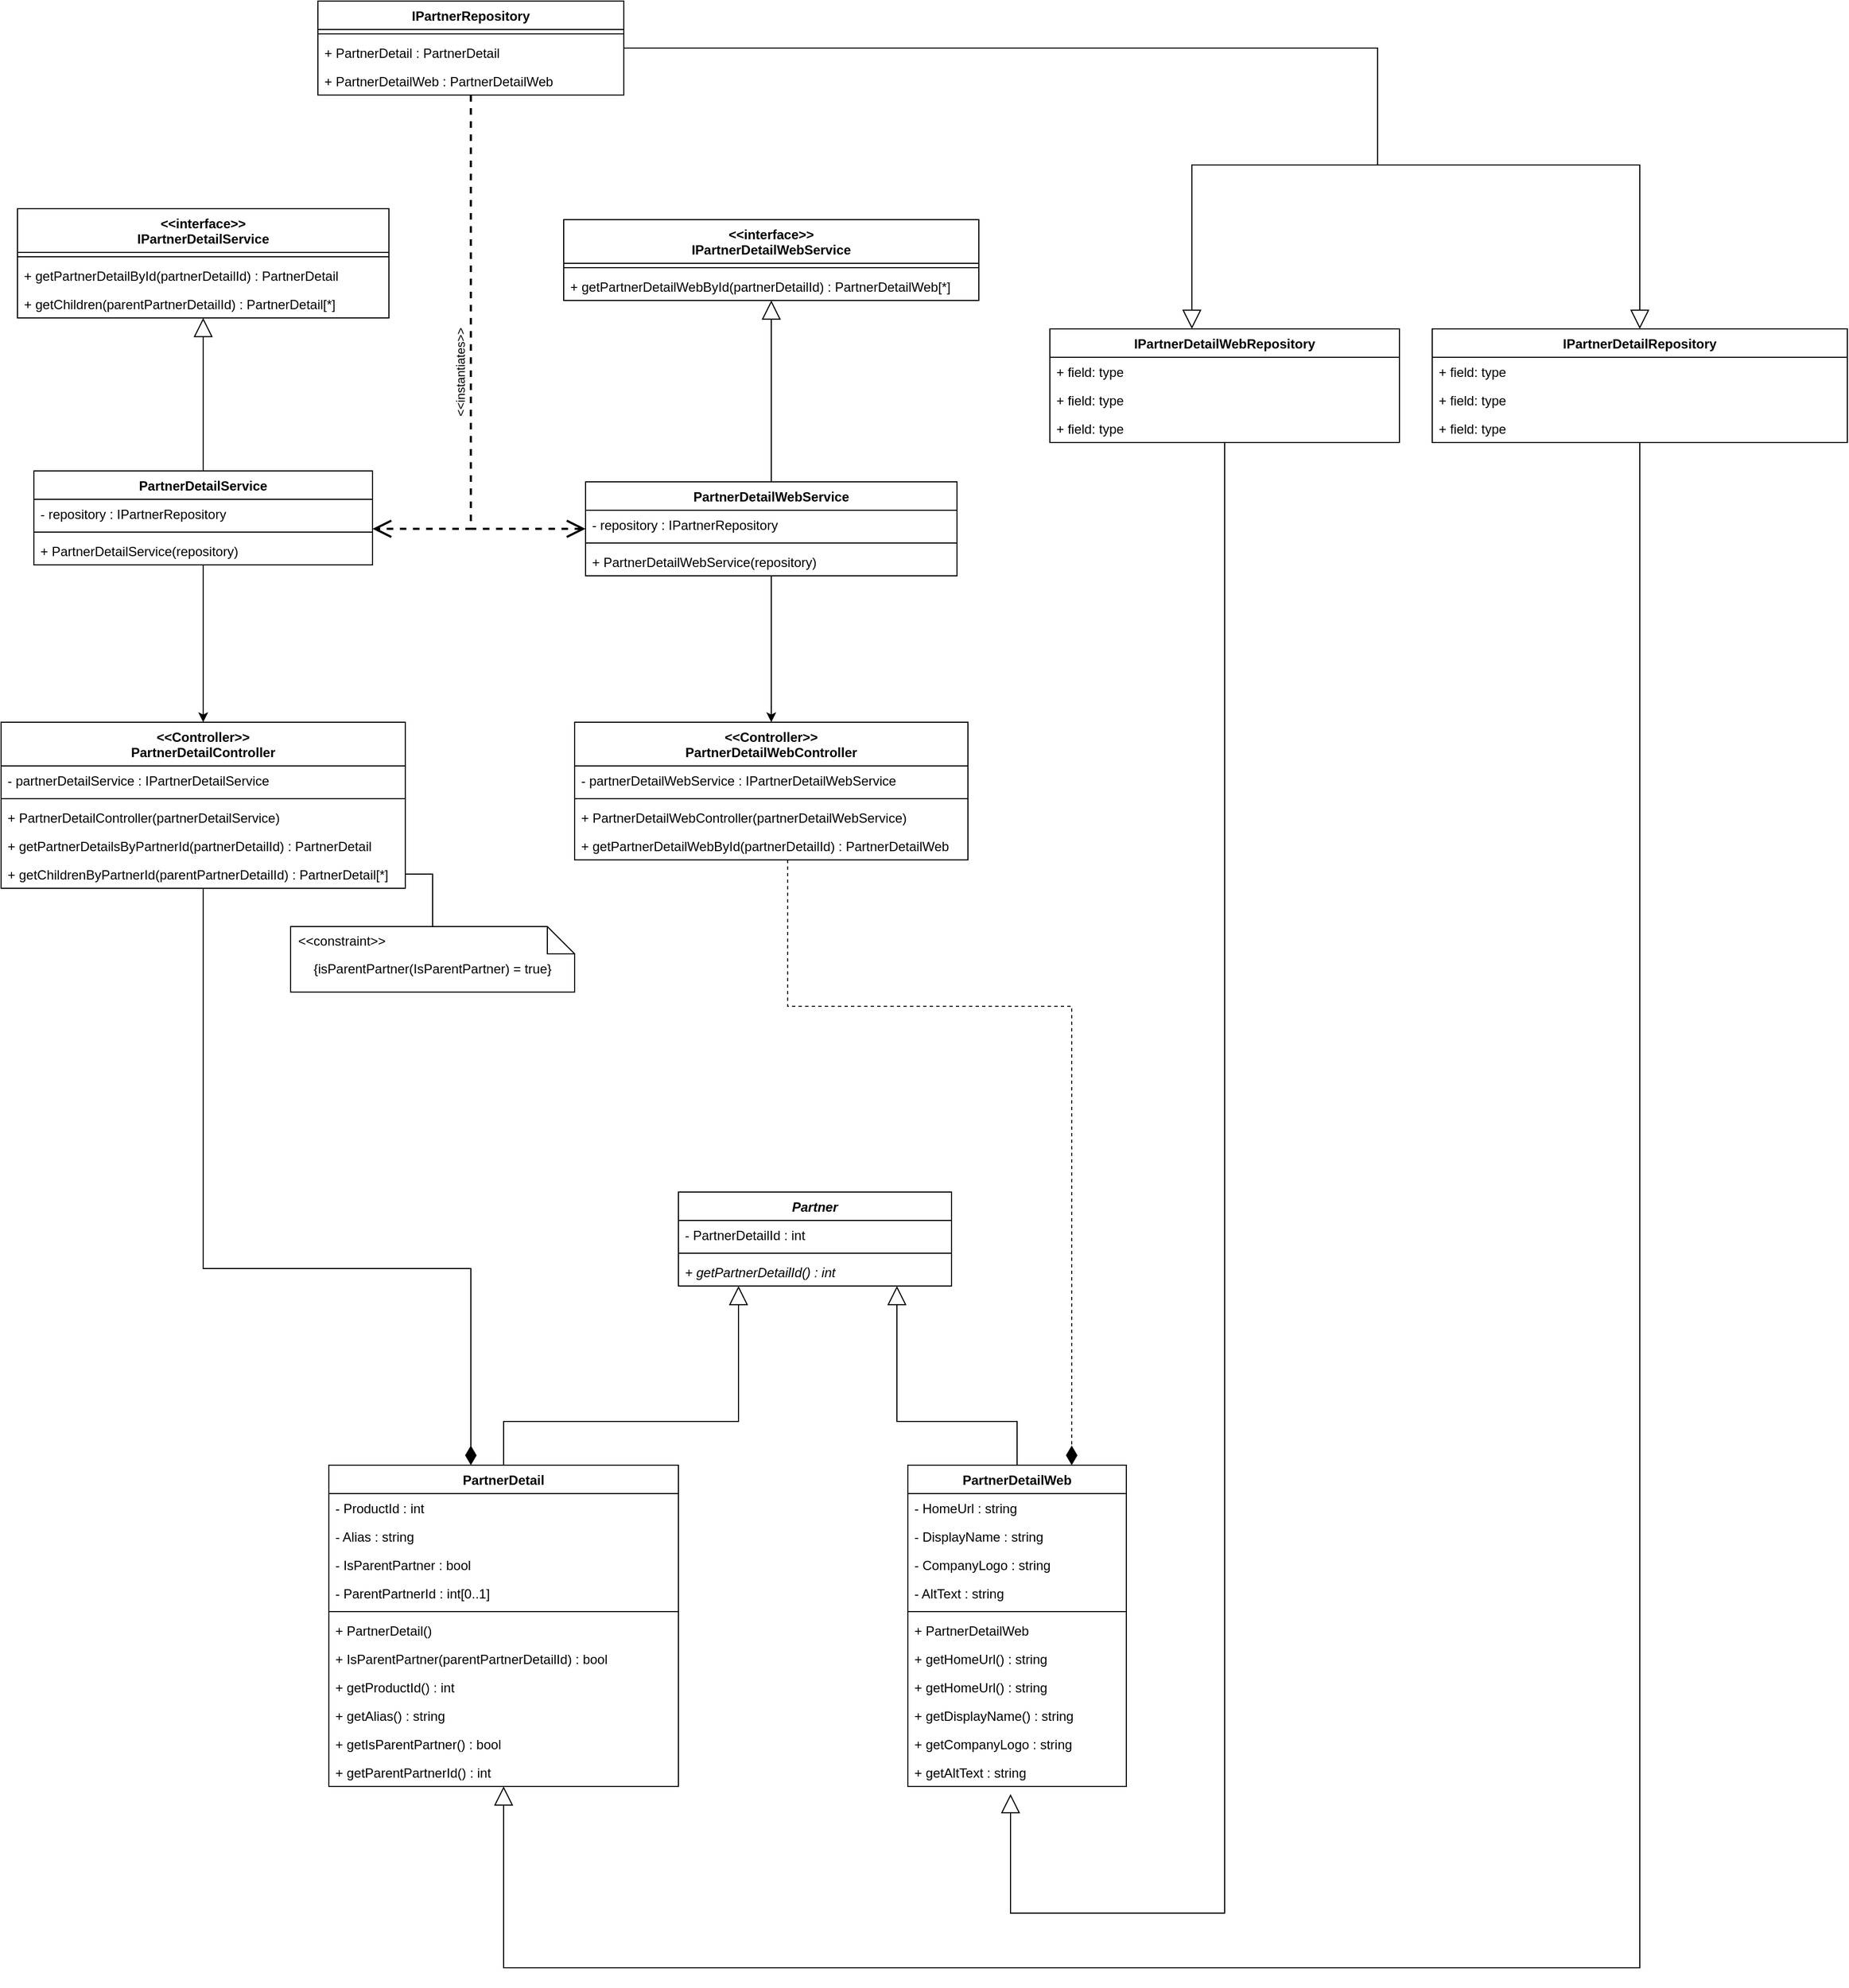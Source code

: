 <mxfile version="13.8.8" type="github">
  <diagram id="JFlCuwMhZZcMJILRrFdY" name="Page-1">
    <mxGraphModel dx="2024" dy="1218" grid="1" gridSize="10" guides="1" tooltips="1" connect="1" arrows="1" fold="1" page="1" pageScale="1" pageWidth="2336" pageHeight="1654" math="0" shadow="0">
      <root>
        <mxCell id="0" />
        <mxCell id="1" parent="0" />
        <mxCell id="4J9gVVPXhBhF94vH3yUa-1" value="PartnerDetail" style="swimlane;fontStyle=1;align=center;verticalAlign=top;childLayout=stackLayout;horizontal=1;startSize=26;horizontalStack=0;resizeParent=1;resizeParentMax=0;resizeLast=0;collapsible=1;marginBottom=0;" parent="1" vertex="1">
          <mxGeometry x="370" y="1390" width="320" height="294" as="geometry" />
        </mxCell>
        <mxCell id="4J9gVVPXhBhF94vH3yUa-42" value="- ProductId : int" style="text;strokeColor=none;fillColor=none;align=left;verticalAlign=top;spacingLeft=4;spacingRight=4;overflow=hidden;rotatable=0;points=[[0,0.5],[1,0.5]];portConstraint=eastwest;" parent="4J9gVVPXhBhF94vH3yUa-1" vertex="1">
          <mxGeometry y="26" width="320" height="26" as="geometry" />
        </mxCell>
        <mxCell id="4J9gVVPXhBhF94vH3yUa-6" value="- Alias : string" style="text;strokeColor=none;fillColor=none;align=left;verticalAlign=top;spacingLeft=4;spacingRight=4;overflow=hidden;rotatable=0;points=[[0,0.5],[1,0.5]];portConstraint=eastwest;" parent="4J9gVVPXhBhF94vH3yUa-1" vertex="1">
          <mxGeometry y="52" width="320" height="26" as="geometry" />
        </mxCell>
        <mxCell id="4J9gVVPXhBhF94vH3yUa-7" value="- IsParentPartner : bool" style="text;strokeColor=none;fillColor=none;align=left;verticalAlign=top;spacingLeft=4;spacingRight=4;overflow=hidden;rotatable=0;points=[[0,0.5],[1,0.5]];portConstraint=eastwest;" parent="4J9gVVPXhBhF94vH3yUa-1" vertex="1">
          <mxGeometry y="78" width="320" height="26" as="geometry" />
        </mxCell>
        <mxCell id="4J9gVVPXhBhF94vH3yUa-8" value="- ParentPartnerId : int[0..1]" style="text;strokeColor=none;fillColor=none;align=left;verticalAlign=top;spacingLeft=4;spacingRight=4;overflow=hidden;rotatable=0;points=[[0,0.5],[1,0.5]];portConstraint=eastwest;" parent="4J9gVVPXhBhF94vH3yUa-1" vertex="1">
          <mxGeometry y="104" width="320" height="26" as="geometry" />
        </mxCell>
        <mxCell id="4J9gVVPXhBhF94vH3yUa-3" value="" style="line;strokeWidth=1;fillColor=none;align=left;verticalAlign=middle;spacingTop=-1;spacingLeft=3;spacingRight=3;rotatable=0;labelPosition=right;points=[];portConstraint=eastwest;" parent="4J9gVVPXhBhF94vH3yUa-1" vertex="1">
          <mxGeometry y="130" width="320" height="8" as="geometry" />
        </mxCell>
        <mxCell id="4J9gVVPXhBhF94vH3yUa-39" value="+ PartnerDetail()" style="text;strokeColor=none;fillColor=none;align=left;verticalAlign=top;spacingLeft=4;spacingRight=4;overflow=hidden;rotatable=0;points=[[0,0.5],[1,0.5]];portConstraint=eastwest;" parent="4J9gVVPXhBhF94vH3yUa-1" vertex="1">
          <mxGeometry y="138" width="320" height="26" as="geometry" />
        </mxCell>
        <mxCell id="4J9gVVPXhBhF94vH3yUa-57" value="+ IsParentPartner(parentPartnerDetailId) : bool" style="text;strokeColor=none;fillColor=none;align=left;verticalAlign=top;spacingLeft=4;spacingRight=4;overflow=hidden;rotatable=0;points=[[0,0.5],[1,0.5]];portConstraint=eastwest;" parent="4J9gVVPXhBhF94vH3yUa-1" vertex="1">
          <mxGeometry y="164" width="320" height="26" as="geometry" />
        </mxCell>
        <mxCell id="4J9gVVPXhBhF94vH3yUa-45" value="+ getProductId() : int" style="text;strokeColor=none;fillColor=none;align=left;verticalAlign=top;spacingLeft=4;spacingRight=4;overflow=hidden;rotatable=0;points=[[0,0.5],[1,0.5]];portConstraint=eastwest;" parent="4J9gVVPXhBhF94vH3yUa-1" vertex="1">
          <mxGeometry y="190" width="320" height="26" as="geometry" />
        </mxCell>
        <mxCell id="4J9gVVPXhBhF94vH3yUa-46" value="+ getAlias() : string" style="text;strokeColor=none;fillColor=none;align=left;verticalAlign=top;spacingLeft=4;spacingRight=4;overflow=hidden;rotatable=0;points=[[0,0.5],[1,0.5]];portConstraint=eastwest;" parent="4J9gVVPXhBhF94vH3yUa-1" vertex="1">
          <mxGeometry y="216" width="320" height="26" as="geometry" />
        </mxCell>
        <mxCell id="4J9gVVPXhBhF94vH3yUa-47" value="+ getIsParentPartner() : bool" style="text;strokeColor=none;fillColor=none;align=left;verticalAlign=top;spacingLeft=4;spacingRight=4;overflow=hidden;rotatable=0;points=[[0,0.5],[1,0.5]];portConstraint=eastwest;" parent="4J9gVVPXhBhF94vH3yUa-1" vertex="1">
          <mxGeometry y="242" width="320" height="26" as="geometry" />
        </mxCell>
        <mxCell id="4J9gVVPXhBhF94vH3yUa-48" value="+ getParentPartnerId() : int" style="text;strokeColor=none;fillColor=none;align=left;verticalAlign=top;spacingLeft=4;spacingRight=4;overflow=hidden;rotatable=0;points=[[0,0.5],[1,0.5]];portConstraint=eastwest;" parent="4J9gVVPXhBhF94vH3yUa-1" vertex="1">
          <mxGeometry y="268" width="320" height="26" as="geometry" />
        </mxCell>
        <mxCell id="0JB3OAhcObNb3hOoxOpN-58" style="edgeStyle=orthogonalEdgeStyle;rounded=0;orthogonalLoop=1;jettySize=auto;html=1;entryX=0.75;entryY=0;entryDx=0;entryDy=0;dashed=1;endArrow=diamondThin;endFill=1;endSize=15;strokeWidth=1;" edge="1" parent="1" source="4J9gVVPXhBhF94vH3yUa-9" target="4J9gVVPXhBhF94vH3yUa-13">
          <mxGeometry relative="1" as="geometry">
            <Array as="points">
              <mxPoint x="790" y="970" />
              <mxPoint x="1050" y="970" />
            </Array>
          </mxGeometry>
        </mxCell>
        <mxCell id="4J9gVVPXhBhF94vH3yUa-9" value="&lt;&lt;Controller&gt;&gt;&#xa;PartnerDetailWebController" style="swimlane;fontStyle=1;align=center;verticalAlign=top;childLayout=stackLayout;horizontal=1;startSize=40;horizontalStack=0;resizeParent=1;resizeParentMax=0;resizeLast=0;collapsible=1;marginBottom=0;" parent="1" vertex="1">
          <mxGeometry x="595" y="710" width="360" height="126" as="geometry" />
        </mxCell>
        <mxCell id="4J9gVVPXhBhF94vH3yUa-10" value="- partnerDetailWebService : IPartnerDetailWebService" style="text;strokeColor=none;fillColor=none;align=left;verticalAlign=top;spacingLeft=4;spacingRight=4;overflow=hidden;rotatable=0;points=[[0,0.5],[1,0.5]];portConstraint=eastwest;" parent="4J9gVVPXhBhF94vH3yUa-9" vertex="1">
          <mxGeometry y="40" width="360" height="26" as="geometry" />
        </mxCell>
        <mxCell id="4J9gVVPXhBhF94vH3yUa-11" value="" style="line;strokeWidth=1;fillColor=none;align=left;verticalAlign=middle;spacingTop=-1;spacingLeft=3;spacingRight=3;rotatable=0;labelPosition=right;points=[];portConstraint=eastwest;" parent="4J9gVVPXhBhF94vH3yUa-9" vertex="1">
          <mxGeometry y="66" width="360" height="8" as="geometry" />
        </mxCell>
        <mxCell id="4J9gVVPXhBhF94vH3yUa-60" value="+ PartnerDetailWebController(partnerDetailWebService)" style="text;strokeColor=none;fillColor=none;align=left;verticalAlign=top;spacingLeft=4;spacingRight=4;overflow=hidden;rotatable=0;points=[[0,0.5],[1,0.5]];portConstraint=eastwest;" parent="4J9gVVPXhBhF94vH3yUa-9" vertex="1">
          <mxGeometry y="74" width="360" height="26" as="geometry" />
        </mxCell>
        <mxCell id="4J9gVVPXhBhF94vH3yUa-12" value="+ getPartnerDetailWebById(partnerDetailId) : PartnerDetailWeb" style="text;strokeColor=none;fillColor=none;align=left;verticalAlign=top;spacingLeft=4;spacingRight=4;overflow=hidden;rotatable=0;points=[[0,0.5],[1,0.5]];portConstraint=eastwest;" parent="4J9gVVPXhBhF94vH3yUa-9" vertex="1">
          <mxGeometry y="100" width="360" height="26" as="geometry" />
        </mxCell>
        <mxCell id="4J9gVVPXhBhF94vH3yUa-13" value="PartnerDetailWeb" style="swimlane;fontStyle=1;align=center;verticalAlign=top;childLayout=stackLayout;horizontal=1;startSize=26;horizontalStack=0;resizeParent=1;resizeParentMax=0;resizeLast=0;collapsible=1;marginBottom=0;" parent="1" vertex="1">
          <mxGeometry x="900" y="1390" width="200" height="294" as="geometry" />
        </mxCell>
        <mxCell id="4J9gVVPXhBhF94vH3yUa-17" value="- HomeUrl : string" style="text;strokeColor=none;fillColor=none;align=left;verticalAlign=top;spacingLeft=4;spacingRight=4;overflow=hidden;rotatable=0;points=[[0,0.5],[1,0.5]];portConstraint=eastwest;" parent="4J9gVVPXhBhF94vH3yUa-13" vertex="1">
          <mxGeometry y="26" width="200" height="26" as="geometry" />
        </mxCell>
        <mxCell id="4J9gVVPXhBhF94vH3yUa-18" value="- DisplayName : string" style="text;strokeColor=none;fillColor=none;align=left;verticalAlign=top;spacingLeft=4;spacingRight=4;overflow=hidden;rotatable=0;points=[[0,0.5],[1,0.5]];portConstraint=eastwest;" parent="4J9gVVPXhBhF94vH3yUa-13" vertex="1">
          <mxGeometry y="52" width="200" height="26" as="geometry" />
        </mxCell>
        <mxCell id="4J9gVVPXhBhF94vH3yUa-20" value="- CompanyLogo : string" style="text;strokeColor=none;fillColor=none;align=left;verticalAlign=top;spacingLeft=4;spacingRight=4;overflow=hidden;rotatable=0;points=[[0,0.5],[1,0.5]];portConstraint=eastwest;" parent="4J9gVVPXhBhF94vH3yUa-13" vertex="1">
          <mxGeometry y="78" width="200" height="26" as="geometry" />
        </mxCell>
        <mxCell id="4J9gVVPXhBhF94vH3yUa-19" value="- AltText : string" style="text;strokeColor=none;fillColor=none;align=left;verticalAlign=top;spacingLeft=4;spacingRight=4;overflow=hidden;rotatable=0;points=[[0,0.5],[1,0.5]];portConstraint=eastwest;" parent="4J9gVVPXhBhF94vH3yUa-13" vertex="1">
          <mxGeometry y="104" width="200" height="26" as="geometry" />
        </mxCell>
        <mxCell id="4J9gVVPXhBhF94vH3yUa-15" value="" style="line;strokeWidth=1;fillColor=none;align=left;verticalAlign=middle;spacingTop=-1;spacingLeft=3;spacingRight=3;rotatable=0;labelPosition=right;points=[];portConstraint=eastwest;" parent="4J9gVVPXhBhF94vH3yUa-13" vertex="1">
          <mxGeometry y="130" width="200" height="8" as="geometry" />
        </mxCell>
        <mxCell id="4J9gVVPXhBhF94vH3yUa-56" value="+ PartnerDetailWeb" style="text;strokeColor=none;fillColor=none;align=left;verticalAlign=top;spacingLeft=4;spacingRight=4;overflow=hidden;rotatable=0;points=[[0,0.5],[1,0.5]];portConstraint=eastwest;" parent="4J9gVVPXhBhF94vH3yUa-13" vertex="1">
          <mxGeometry y="138" width="200" height="26" as="geometry" />
        </mxCell>
        <mxCell id="4J9gVVPXhBhF94vH3yUa-58" value="+ getHomeUrl() : string" style="text;strokeColor=none;fillColor=none;align=left;verticalAlign=top;spacingLeft=4;spacingRight=4;overflow=hidden;rotatable=0;points=[[0,0.5],[1,0.5]];portConstraint=eastwest;" parent="4J9gVVPXhBhF94vH3yUa-13" vertex="1">
          <mxGeometry y="164" width="200" height="26" as="geometry" />
        </mxCell>
        <mxCell id="4J9gVVPXhBhF94vH3yUa-16" value="+ getHomeUrl() : string" style="text;strokeColor=none;fillColor=none;align=left;verticalAlign=top;spacingLeft=4;spacingRight=4;overflow=hidden;rotatable=0;points=[[0,0.5],[1,0.5]];portConstraint=eastwest;" parent="4J9gVVPXhBhF94vH3yUa-13" vertex="1">
          <mxGeometry y="190" width="200" height="26" as="geometry" />
        </mxCell>
        <mxCell id="4J9gVVPXhBhF94vH3yUa-49" value="+ getDisplayName() : string" style="text;strokeColor=none;fillColor=none;align=left;verticalAlign=top;spacingLeft=4;spacingRight=4;overflow=hidden;rotatable=0;points=[[0,0.5],[1,0.5]];portConstraint=eastwest;" parent="4J9gVVPXhBhF94vH3yUa-13" vertex="1">
          <mxGeometry y="216" width="200" height="26" as="geometry" />
        </mxCell>
        <mxCell id="4J9gVVPXhBhF94vH3yUa-50" value="+ getCompanyLogo : string" style="text;strokeColor=none;fillColor=none;align=left;verticalAlign=top;spacingLeft=4;spacingRight=4;overflow=hidden;rotatable=0;points=[[0,0.5],[1,0.5]];portConstraint=eastwest;" parent="4J9gVVPXhBhF94vH3yUa-13" vertex="1">
          <mxGeometry y="242" width="200" height="26" as="geometry" />
        </mxCell>
        <mxCell id="4J9gVVPXhBhF94vH3yUa-51" value="+ getAltText : string" style="text;strokeColor=none;fillColor=none;align=left;verticalAlign=top;spacingLeft=4;spacingRight=4;overflow=hidden;rotatable=0;points=[[0,0.5],[1,0.5]];portConstraint=eastwest;" parent="4J9gVVPXhBhF94vH3yUa-13" vertex="1">
          <mxGeometry y="268" width="200" height="26" as="geometry" />
        </mxCell>
        <mxCell id="4J9gVVPXhBhF94vH3yUa-21" value="Partner" style="swimlane;fontStyle=3;align=center;verticalAlign=top;childLayout=stackLayout;horizontal=1;startSize=26;horizontalStack=0;resizeParent=1;resizeParentMax=0;resizeLast=0;collapsible=1;marginBottom=0;" parent="1" vertex="1">
          <mxGeometry x="690" y="1140" width="250" height="86" as="geometry" />
        </mxCell>
        <mxCell id="4J9gVVPXhBhF94vH3yUa-22" value="- PartnerDetailId : int" style="text;strokeColor=none;fillColor=none;align=left;verticalAlign=top;spacingLeft=4;spacingRight=4;overflow=hidden;rotatable=0;points=[[0,0.5],[1,0.5]];portConstraint=eastwest;" parent="4J9gVVPXhBhF94vH3yUa-21" vertex="1">
          <mxGeometry y="26" width="250" height="26" as="geometry" />
        </mxCell>
        <mxCell id="4J9gVVPXhBhF94vH3yUa-23" value="" style="line;strokeWidth=1;fillColor=none;align=left;verticalAlign=middle;spacingTop=-1;spacingLeft=3;spacingRight=3;rotatable=0;labelPosition=right;points=[];portConstraint=eastwest;" parent="4J9gVVPXhBhF94vH3yUa-21" vertex="1">
          <mxGeometry y="52" width="250" height="8" as="geometry" />
        </mxCell>
        <mxCell id="4J9gVVPXhBhF94vH3yUa-24" value="+ getPartnerDetailId() : int" style="text;strokeColor=none;fillColor=none;align=left;verticalAlign=top;spacingLeft=4;spacingRight=4;overflow=hidden;rotatable=0;points=[[0,0.5],[1,0.5]];portConstraint=eastwest;fontStyle=2" parent="4J9gVVPXhBhF94vH3yUa-21" vertex="1">
          <mxGeometry y="60" width="250" height="26" as="geometry" />
        </mxCell>
        <mxCell id="4J9gVVPXhBhF94vH3yUa-28" value="" style="endArrow=block;endSize=15;endFill=0;shadow=0;strokeWidth=1;rounded=0;edgeStyle=elbowEdgeStyle;elbow=vertical;" parent="1" source="4J9gVVPXhBhF94vH3yUa-1" target="4J9gVVPXhBhF94vH3yUa-21" edge="1">
          <mxGeometry width="160" relative="1" as="geometry">
            <mxPoint x="550" y="1610" as="sourcePoint" />
            <mxPoint x="727" y="1278" as="targetPoint" />
            <Array as="points">
              <mxPoint x="745" y="1350" />
            </Array>
          </mxGeometry>
        </mxCell>
        <mxCell id="4J9gVVPXhBhF94vH3yUa-29" value="" style="endArrow=block;endSize=15;endFill=0;shadow=0;strokeWidth=1;rounded=0;edgeStyle=elbowEdgeStyle;elbow=vertical;" parent="1" source="4J9gVVPXhBhF94vH3yUa-13" target="4J9gVVPXhBhF94vH3yUa-21" edge="1">
          <mxGeometry width="160" relative="1" as="geometry">
            <mxPoint x="760" y="1446" as="sourcePoint" />
            <mxPoint x="745" y="1190" as="targetPoint" />
            <Array as="points">
              <mxPoint x="890" y="1350" />
              <mxPoint x="900" y="1710" />
            </Array>
          </mxGeometry>
        </mxCell>
        <mxCell id="0JB3OAhcObNb3hOoxOpN-43" style="edgeStyle=orthogonalEdgeStyle;rounded=0;orthogonalLoop=1;jettySize=auto;html=1;endArrow=diamondThin;endFill=1;strokeWidth=1;endSize=15;" edge="1" parent="1" source="4J9gVVPXhBhF94vH3yUa-33" target="4J9gVVPXhBhF94vH3yUa-1">
          <mxGeometry relative="1" as="geometry">
            <Array as="points">
              <mxPoint x="255" y="1210" />
              <mxPoint x="500" y="1210" />
            </Array>
          </mxGeometry>
        </mxCell>
        <mxCell id="4J9gVVPXhBhF94vH3yUa-33" value="&lt;&lt;Controller&gt;&gt;&#xa;PartnerDetailController" style="swimlane;fontStyle=1;align=center;verticalAlign=top;childLayout=stackLayout;horizontal=1;startSize=40;horizontalStack=0;resizeParent=1;resizeParentMax=0;resizeLast=0;collapsible=1;marginBottom=0;" parent="1" vertex="1">
          <mxGeometry x="70" y="710" width="370" height="152" as="geometry" />
        </mxCell>
        <mxCell id="4J9gVVPXhBhF94vH3yUa-34" value="- partnerDetailService : IPartnerDetailService" style="text;strokeColor=none;fillColor=none;align=left;verticalAlign=top;spacingLeft=4;spacingRight=4;overflow=hidden;rotatable=0;points=[[0,0.5],[1,0.5]];portConstraint=eastwest;" parent="4J9gVVPXhBhF94vH3yUa-33" vertex="1">
          <mxGeometry y="40" width="370" height="26" as="geometry" />
        </mxCell>
        <mxCell id="4J9gVVPXhBhF94vH3yUa-35" value="" style="line;strokeWidth=1;fillColor=none;align=left;verticalAlign=middle;spacingTop=-1;spacingLeft=3;spacingRight=3;rotatable=0;labelPosition=right;points=[];portConstraint=eastwest;" parent="4J9gVVPXhBhF94vH3yUa-33" vertex="1">
          <mxGeometry y="66" width="370" height="8" as="geometry" />
        </mxCell>
        <mxCell id="4J9gVVPXhBhF94vH3yUa-41" value="+ PartnerDetailController(partnerDetailService)" style="text;strokeColor=none;fillColor=none;align=left;verticalAlign=top;spacingLeft=4;spacingRight=4;overflow=hidden;rotatable=0;points=[[0,0.5],[1,0.5]];portConstraint=eastwest;" parent="4J9gVVPXhBhF94vH3yUa-33" vertex="1">
          <mxGeometry y="74" width="370" height="26" as="geometry" />
        </mxCell>
        <mxCell id="4J9gVVPXhBhF94vH3yUa-59" value="+ getPartnerDetailsByPartnerId(partnerDetailId) : PartnerDetail" style="text;strokeColor=none;fillColor=none;align=left;verticalAlign=top;spacingLeft=4;spacingRight=4;overflow=hidden;rotatable=0;points=[[0,0.5],[1,0.5]];portConstraint=eastwest;" parent="4J9gVVPXhBhF94vH3yUa-33" vertex="1">
          <mxGeometry y="100" width="370" height="26" as="geometry" />
        </mxCell>
        <mxCell id="4J9gVVPXhBhF94vH3yUa-36" value="+ getChildrenByPartnerId(parentPartnerDetailId) : PartnerDetail[*]" style="text;strokeColor=none;fillColor=none;align=left;verticalAlign=top;spacingLeft=4;spacingRight=4;overflow=hidden;rotatable=0;points=[[0,0.5],[1,0.5]];portConstraint=eastwest;" parent="4J9gVVPXhBhF94vH3yUa-33" vertex="1">
          <mxGeometry y="126" width="370" height="26" as="geometry" />
        </mxCell>
        <mxCell id="4J9gVVPXhBhF94vH3yUa-55" style="edgeStyle=orthogonalEdgeStyle;rounded=0;orthogonalLoop=1;jettySize=auto;html=1;startArrow=none;startFill=0;endArrow=none;endFill=0;" parent="1" source="4J9gVVPXhBhF94vH3yUa-52" target="4J9gVVPXhBhF94vH3yUa-36" edge="1">
          <mxGeometry relative="1" as="geometry" />
        </mxCell>
        <mxCell id="4J9gVVPXhBhF94vH3yUa-52" value="{isParentPartner(IsParentPartner) = true}" style="shape=note2;boundedLbl=1;whiteSpace=wrap;html=1;size=25;verticalAlign=top;align=center;" parent="1" vertex="1">
          <mxGeometry x="335" y="897" width="260" height="60" as="geometry" />
        </mxCell>
        <mxCell id="4J9gVVPXhBhF94vH3yUa-53" value="&lt;&lt;constraint&gt;&gt;" style="resizeWidth=1;part=1;strokeColor=none;fillColor=none;align=left;spacingLeft=5;" parent="4J9gVVPXhBhF94vH3yUa-52" vertex="1">
          <mxGeometry width="260" height="25" relative="1" as="geometry" />
        </mxCell>
        <mxCell id="0JB3OAhcObNb3hOoxOpN-1" value="&lt;&lt;interface&gt;&gt;&#xa;IPartnerDetailService" style="swimlane;fontStyle=1;align=center;verticalAlign=top;childLayout=stackLayout;horizontal=1;startSize=40;horizontalStack=0;resizeParent=1;resizeParentMax=0;resizeLast=0;collapsible=1;marginBottom=0;" vertex="1" parent="1">
          <mxGeometry x="85" y="240" width="340" height="100" as="geometry" />
        </mxCell>
        <mxCell id="0JB3OAhcObNb3hOoxOpN-3" value="" style="line;strokeWidth=1;fillColor=none;align=left;verticalAlign=middle;spacingTop=-1;spacingLeft=3;spacingRight=3;rotatable=0;labelPosition=right;points=[];portConstraint=eastwest;" vertex="1" parent="0JB3OAhcObNb3hOoxOpN-1">
          <mxGeometry y="40" width="340" height="8" as="geometry" />
        </mxCell>
        <mxCell id="0JB3OAhcObNb3hOoxOpN-4" value="+ getPartnerDetailById(partnerDetailId) : PartnerDetail" style="text;strokeColor=none;fillColor=none;align=left;verticalAlign=top;spacingLeft=4;spacingRight=4;overflow=hidden;rotatable=0;points=[[0,0.5],[1,0.5]];portConstraint=eastwest;" vertex="1" parent="0JB3OAhcObNb3hOoxOpN-1">
          <mxGeometry y="48" width="340" height="26" as="geometry" />
        </mxCell>
        <mxCell id="0JB3OAhcObNb3hOoxOpN-28" value="+ getChildren(parentPartnerDetailId) : PartnerDetail[*]" style="text;strokeColor=none;fillColor=none;align=left;verticalAlign=top;spacingLeft=4;spacingRight=4;overflow=hidden;rotatable=0;points=[[0,0.5],[1,0.5]];portConstraint=eastwest;" vertex="1" parent="0JB3OAhcObNb3hOoxOpN-1">
          <mxGeometry y="74" width="340" height="26" as="geometry" />
        </mxCell>
        <mxCell id="0JB3OAhcObNb3hOoxOpN-50" style="edgeStyle=orthogonalEdgeStyle;rounded=0;orthogonalLoop=1;jettySize=auto;html=1;dashed=1;endArrow=open;endFill=0;strokeWidth=2;endSize=13;" edge="1" parent="1" source="0JB3OAhcObNb3hOoxOpN-6" target="0JB3OAhcObNb3hOoxOpN-33">
          <mxGeometry relative="1" as="geometry">
            <Array as="points">
              <mxPoint x="500" y="533" />
            </Array>
          </mxGeometry>
        </mxCell>
        <mxCell id="0JB3OAhcObNb3hOoxOpN-55" style="edgeStyle=orthogonalEdgeStyle;rounded=0;orthogonalLoop=1;jettySize=auto;html=1;dashed=1;strokeWidth=2;endArrow=open;endFill=0;endSize=13;" edge="1" parent="1" source="0JB3OAhcObNb3hOoxOpN-6" target="0JB3OAhcObNb3hOoxOpN-37">
          <mxGeometry relative="1" as="geometry">
            <Array as="points">
              <mxPoint x="500" y="533" />
            </Array>
          </mxGeometry>
        </mxCell>
        <mxCell id="0JB3OAhcObNb3hOoxOpN-75" style="edgeStyle=orthogonalEdgeStyle;rounded=0;orthogonalLoop=1;jettySize=auto;html=1;entryX=0.5;entryY=0;entryDx=0;entryDy=0;endArrow=block;endFill=0;endSize=15;strokeWidth=1;" edge="1" parent="1" source="0JB3OAhcObNb3hOoxOpN-6" target="0JB3OAhcObNb3hOoxOpN-71">
          <mxGeometry relative="1" as="geometry">
            <Array as="points">
              <mxPoint x="1330" y="93" />
              <mxPoint x="1330" y="200" />
              <mxPoint x="1570" y="200" />
            </Array>
          </mxGeometry>
        </mxCell>
        <mxCell id="0JB3OAhcObNb3hOoxOpN-77" style="edgeStyle=orthogonalEdgeStyle;rounded=0;orthogonalLoop=1;jettySize=auto;html=1;endArrow=block;endFill=0;endSize=15;strokeWidth=1;" edge="1" parent="1" source="0JB3OAhcObNb3hOoxOpN-6" target="0JB3OAhcObNb3hOoxOpN-67">
          <mxGeometry relative="1" as="geometry">
            <Array as="points">
              <mxPoint x="1330" y="93" />
              <mxPoint x="1330" y="200" />
              <mxPoint x="1160" y="200" />
            </Array>
          </mxGeometry>
        </mxCell>
        <mxCell id="0JB3OAhcObNb3hOoxOpN-6" value="IPartnerRepository" style="swimlane;fontStyle=1;align=center;verticalAlign=top;childLayout=stackLayout;horizontal=1;startSize=26;horizontalStack=0;resizeParent=1;resizeParentMax=0;resizeLast=0;collapsible=1;marginBottom=0;" vertex="1" parent="1">
          <mxGeometry x="360" y="50" width="280" height="86" as="geometry" />
        </mxCell>
        <mxCell id="0JB3OAhcObNb3hOoxOpN-8" value="" style="line;strokeWidth=1;fillColor=none;align=left;verticalAlign=middle;spacingTop=-1;spacingLeft=3;spacingRight=3;rotatable=0;labelPosition=right;points=[];portConstraint=eastwest;" vertex="1" parent="0JB3OAhcObNb3hOoxOpN-6">
          <mxGeometry y="26" width="280" height="8" as="geometry" />
        </mxCell>
        <mxCell id="0JB3OAhcObNb3hOoxOpN-9" value="+ PartnerDetail : PartnerDetail" style="text;strokeColor=none;fillColor=none;align=left;verticalAlign=top;spacingLeft=4;spacingRight=4;overflow=hidden;rotatable=0;points=[[0,0.5],[1,0.5]];portConstraint=eastwest;" vertex="1" parent="0JB3OAhcObNb3hOoxOpN-6">
          <mxGeometry y="34" width="280" height="26" as="geometry" />
        </mxCell>
        <mxCell id="0JB3OAhcObNb3hOoxOpN-47" value="+ PartnerDetailWeb : PartnerDetailWeb" style="text;strokeColor=none;fillColor=none;align=left;verticalAlign=top;spacingLeft=4;spacingRight=4;overflow=hidden;rotatable=0;points=[[0,0.5],[1,0.5]];portConstraint=eastwest;" vertex="1" parent="0JB3OAhcObNb3hOoxOpN-6">
          <mxGeometry y="60" width="280" height="26" as="geometry" />
        </mxCell>
        <mxCell id="0JB3OAhcObNb3hOoxOpN-10" value="&lt;&lt;interface&gt;&gt;&#xa;IPartnerDetailWebService" style="swimlane;fontStyle=1;align=center;verticalAlign=top;childLayout=stackLayout;horizontal=1;startSize=40;horizontalStack=0;resizeParent=1;resizeParentMax=0;resizeLast=0;collapsible=1;marginBottom=0;" vertex="1" parent="1">
          <mxGeometry x="585" y="250" width="380" height="74" as="geometry" />
        </mxCell>
        <mxCell id="0JB3OAhcObNb3hOoxOpN-12" value="" style="line;strokeWidth=1;fillColor=none;align=left;verticalAlign=middle;spacingTop=-1;spacingLeft=3;spacingRight=3;rotatable=0;labelPosition=right;points=[];portConstraint=eastwest;" vertex="1" parent="0JB3OAhcObNb3hOoxOpN-10">
          <mxGeometry y="40" width="380" height="8" as="geometry" />
        </mxCell>
        <mxCell id="0JB3OAhcObNb3hOoxOpN-13" value="+ getPartnerDetailWebById(partnerDetailId) : PartnerDetailWeb[*]" style="text;strokeColor=none;fillColor=none;align=left;verticalAlign=top;spacingLeft=4;spacingRight=4;overflow=hidden;rotatable=0;points=[[0,0.5],[1,0.5]];portConstraint=eastwest;" vertex="1" parent="0JB3OAhcObNb3hOoxOpN-10">
          <mxGeometry y="48" width="380" height="26" as="geometry" />
        </mxCell>
        <mxCell id="0JB3OAhcObNb3hOoxOpN-22" value="" style="endArrow=block;endFill=0;endSize=15;html=1;" edge="1" parent="1" source="0JB3OAhcObNb3hOoxOpN-33" target="0JB3OAhcObNb3hOoxOpN-1">
          <mxGeometry width="160" relative="1" as="geometry">
            <mxPoint x="255" y="490" as="sourcePoint" />
            <mxPoint x="725" y="530" as="targetPoint" />
          </mxGeometry>
        </mxCell>
        <mxCell id="0JB3OAhcObNb3hOoxOpN-23" value="" style="endArrow=block;endFill=0;endSize=15;html=1;" edge="1" parent="1" source="0JB3OAhcObNb3hOoxOpN-37" target="0JB3OAhcObNb3hOoxOpN-10">
          <mxGeometry width="160" relative="1" as="geometry">
            <mxPoint x="775" y="490" as="sourcePoint" />
            <mxPoint x="258.451" y="404" as="targetPoint" />
          </mxGeometry>
        </mxCell>
        <mxCell id="0JB3OAhcObNb3hOoxOpN-41" style="edgeStyle=orthogonalEdgeStyle;rounded=0;orthogonalLoop=1;jettySize=auto;html=1;" edge="1" parent="1" source="0JB3OAhcObNb3hOoxOpN-33" target="4J9gVVPXhBhF94vH3yUa-33">
          <mxGeometry relative="1" as="geometry" />
        </mxCell>
        <mxCell id="0JB3OAhcObNb3hOoxOpN-33" value="PartnerDetailService" style="swimlane;fontStyle=1;align=center;verticalAlign=top;childLayout=stackLayout;horizontal=1;startSize=26;horizontalStack=0;resizeParent=1;resizeParentMax=0;resizeLast=0;collapsible=1;marginBottom=0;" vertex="1" parent="1">
          <mxGeometry x="100" y="480" width="310" height="86" as="geometry" />
        </mxCell>
        <mxCell id="0JB3OAhcObNb3hOoxOpN-34" value="- repository : IPartnerRepository" style="text;strokeColor=none;fillColor=none;align=left;verticalAlign=top;spacingLeft=4;spacingRight=4;overflow=hidden;rotatable=0;points=[[0,0.5],[1,0.5]];portConstraint=eastwest;" vertex="1" parent="0JB3OAhcObNb3hOoxOpN-33">
          <mxGeometry y="26" width="310" height="26" as="geometry" />
        </mxCell>
        <mxCell id="0JB3OAhcObNb3hOoxOpN-35" value="" style="line;strokeWidth=1;fillColor=none;align=left;verticalAlign=middle;spacingTop=-1;spacingLeft=3;spacingRight=3;rotatable=0;labelPosition=right;points=[];portConstraint=eastwest;" vertex="1" parent="0JB3OAhcObNb3hOoxOpN-33">
          <mxGeometry y="52" width="310" height="8" as="geometry" />
        </mxCell>
        <mxCell id="0JB3OAhcObNb3hOoxOpN-36" value="+ PartnerDetailService(repository)" style="text;strokeColor=none;fillColor=none;align=left;verticalAlign=top;spacingLeft=4;spacingRight=4;overflow=hidden;rotatable=0;points=[[0,0.5],[1,0.5]];portConstraint=eastwest;" vertex="1" parent="0JB3OAhcObNb3hOoxOpN-33">
          <mxGeometry y="60" width="310" height="26" as="geometry" />
        </mxCell>
        <mxCell id="0JB3OAhcObNb3hOoxOpN-42" style="edgeStyle=orthogonalEdgeStyle;rounded=0;orthogonalLoop=1;jettySize=auto;html=1;" edge="1" parent="1" source="0JB3OAhcObNb3hOoxOpN-37" target="4J9gVVPXhBhF94vH3yUa-9">
          <mxGeometry relative="1" as="geometry" />
        </mxCell>
        <mxCell id="0JB3OAhcObNb3hOoxOpN-37" value="PartnerDetailWebService" style="swimlane;fontStyle=1;align=center;verticalAlign=top;childLayout=stackLayout;horizontal=1;startSize=26;horizontalStack=0;resizeParent=1;resizeParentMax=0;resizeLast=0;collapsible=1;marginBottom=0;" vertex="1" parent="1">
          <mxGeometry x="605" y="490" width="340" height="86" as="geometry" />
        </mxCell>
        <mxCell id="0JB3OAhcObNb3hOoxOpN-38" value="- repository : IPartnerRepository" style="text;strokeColor=none;fillColor=none;align=left;verticalAlign=top;spacingLeft=4;spacingRight=4;overflow=hidden;rotatable=0;points=[[0,0.5],[1,0.5]];portConstraint=eastwest;" vertex="1" parent="0JB3OAhcObNb3hOoxOpN-37">
          <mxGeometry y="26" width="340" height="26" as="geometry" />
        </mxCell>
        <mxCell id="0JB3OAhcObNb3hOoxOpN-39" value="" style="line;strokeWidth=1;fillColor=none;align=left;verticalAlign=middle;spacingTop=-1;spacingLeft=3;spacingRight=3;rotatable=0;labelPosition=right;points=[];portConstraint=eastwest;" vertex="1" parent="0JB3OAhcObNb3hOoxOpN-37">
          <mxGeometry y="52" width="340" height="8" as="geometry" />
        </mxCell>
        <mxCell id="0JB3OAhcObNb3hOoxOpN-40" value="+ PartnerDetailWebService(repository)" style="text;strokeColor=none;fillColor=none;align=left;verticalAlign=top;spacingLeft=4;spacingRight=4;overflow=hidden;rotatable=0;points=[[0,0.5],[1,0.5]];portConstraint=eastwest;" vertex="1" parent="0JB3OAhcObNb3hOoxOpN-37">
          <mxGeometry y="60" width="340" height="26" as="geometry" />
        </mxCell>
        <mxCell id="0JB3OAhcObNb3hOoxOpN-56" value="&amp;lt;&amp;lt;instantiates&amp;gt;&amp;gt;" style="edgeLabel;html=1;align=center;verticalAlign=middle;resizable=0;points=[];rotation=-90;" vertex="1" connectable="0" parent="1">
          <mxGeometry x="490.0" y="390.001" as="geometry" />
        </mxCell>
        <mxCell id="0JB3OAhcObNb3hOoxOpN-78" style="edgeStyle=orthogonalEdgeStyle;rounded=0;orthogonalLoop=1;jettySize=auto;html=1;endArrow=block;endFill=0;endSize=15;strokeWidth=1;entryX=0.47;entryY=1.269;entryDx=0;entryDy=0;entryPerimeter=0;" edge="1" parent="1" source="0JB3OAhcObNb3hOoxOpN-67" target="4J9gVVPXhBhF94vH3yUa-51">
          <mxGeometry relative="1" as="geometry">
            <mxPoint x="540" y="1850" as="targetPoint" />
            <Array as="points">
              <mxPoint x="1190" y="1800" />
              <mxPoint x="994" y="1800" />
            </Array>
          </mxGeometry>
        </mxCell>
        <mxCell id="0JB3OAhcObNb3hOoxOpN-67" value="IPartnerDetailWebRepository" style="swimlane;fontStyle=1;childLayout=stackLayout;horizontal=1;startSize=26;fillColor=none;horizontalStack=0;resizeParent=1;resizeParentMax=0;resizeLast=0;collapsible=1;marginBottom=0;" vertex="1" parent="1">
          <mxGeometry x="1030" y="350" width="320" height="104" as="geometry" />
        </mxCell>
        <mxCell id="0JB3OAhcObNb3hOoxOpN-68" value="+ field: type" style="text;strokeColor=none;fillColor=none;align=left;verticalAlign=top;spacingLeft=4;spacingRight=4;overflow=hidden;rotatable=0;points=[[0,0.5],[1,0.5]];portConstraint=eastwest;" vertex="1" parent="0JB3OAhcObNb3hOoxOpN-67">
          <mxGeometry y="26" width="320" height="26" as="geometry" />
        </mxCell>
        <mxCell id="0JB3OAhcObNb3hOoxOpN-69" value="+ field: type" style="text;strokeColor=none;fillColor=none;align=left;verticalAlign=top;spacingLeft=4;spacingRight=4;overflow=hidden;rotatable=0;points=[[0,0.5],[1,0.5]];portConstraint=eastwest;" vertex="1" parent="0JB3OAhcObNb3hOoxOpN-67">
          <mxGeometry y="52" width="320" height="26" as="geometry" />
        </mxCell>
        <mxCell id="0JB3OAhcObNb3hOoxOpN-70" value="+ field: type" style="text;strokeColor=none;fillColor=none;align=left;verticalAlign=top;spacingLeft=4;spacingRight=4;overflow=hidden;rotatable=0;points=[[0,0.5],[1,0.5]];portConstraint=eastwest;" vertex="1" parent="0JB3OAhcObNb3hOoxOpN-67">
          <mxGeometry y="78" width="320" height="26" as="geometry" />
        </mxCell>
        <mxCell id="0JB3OAhcObNb3hOoxOpN-80" style="edgeStyle=orthogonalEdgeStyle;rounded=0;orthogonalLoop=1;jettySize=auto;html=1;endArrow=block;endFill=0;endSize=15;strokeWidth=1;entryX=0.5;entryY=1;entryDx=0;entryDy=0;" edge="1" parent="1" source="0JB3OAhcObNb3hOoxOpN-71" target="4J9gVVPXhBhF94vH3yUa-1">
          <mxGeometry relative="1" as="geometry">
            <mxPoint x="510" y="1690" as="targetPoint" />
            <Array as="points">
              <mxPoint x="1570" y="1850" />
              <mxPoint x="530" y="1850" />
            </Array>
          </mxGeometry>
        </mxCell>
        <mxCell id="0JB3OAhcObNb3hOoxOpN-71" value="IPartnerDetailRepository" style="swimlane;fontStyle=1;childLayout=stackLayout;horizontal=1;startSize=26;fillColor=none;horizontalStack=0;resizeParent=1;resizeParentMax=0;resizeLast=0;collapsible=1;marginBottom=0;" vertex="1" parent="1">
          <mxGeometry x="1380" y="350" width="380" height="104" as="geometry" />
        </mxCell>
        <mxCell id="0JB3OAhcObNb3hOoxOpN-72" value="+ field: type" style="text;strokeColor=none;fillColor=none;align=left;verticalAlign=top;spacingLeft=4;spacingRight=4;overflow=hidden;rotatable=0;points=[[0,0.5],[1,0.5]];portConstraint=eastwest;" vertex="1" parent="0JB3OAhcObNb3hOoxOpN-71">
          <mxGeometry y="26" width="380" height="26" as="geometry" />
        </mxCell>
        <mxCell id="0JB3OAhcObNb3hOoxOpN-73" value="+ field: type" style="text;strokeColor=none;fillColor=none;align=left;verticalAlign=top;spacingLeft=4;spacingRight=4;overflow=hidden;rotatable=0;points=[[0,0.5],[1,0.5]];portConstraint=eastwest;" vertex="1" parent="0JB3OAhcObNb3hOoxOpN-71">
          <mxGeometry y="52" width="380" height="26" as="geometry" />
        </mxCell>
        <mxCell id="0JB3OAhcObNb3hOoxOpN-74" value="+ field: type" style="text;strokeColor=none;fillColor=none;align=left;verticalAlign=top;spacingLeft=4;spacingRight=4;overflow=hidden;rotatable=0;points=[[0,0.5],[1,0.5]];portConstraint=eastwest;" vertex="1" parent="0JB3OAhcObNb3hOoxOpN-71">
          <mxGeometry y="78" width="380" height="26" as="geometry" />
        </mxCell>
      </root>
    </mxGraphModel>
  </diagram>
</mxfile>
